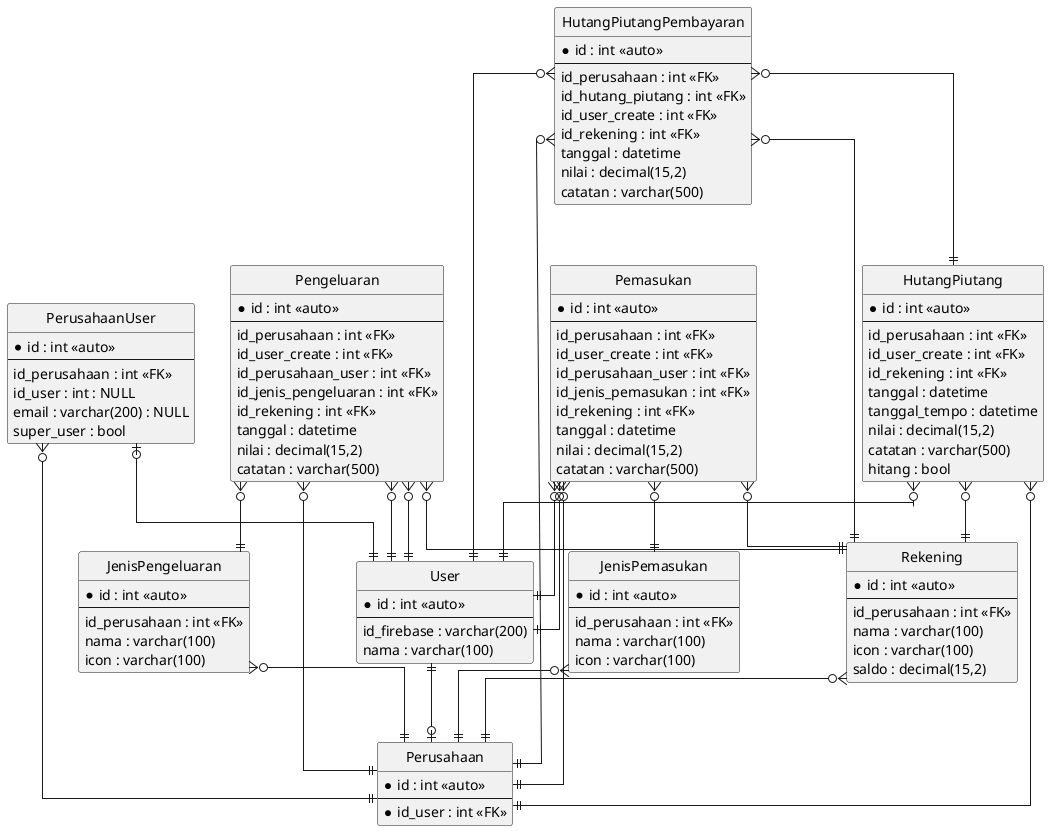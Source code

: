 @startuml sample

hide circle
skinparam linetype ortho

entity "User" as user {
    *id : int <<auto>>
    --
    id_firebase : varchar(200)
    nama : varchar(100)
}

entity "Perusahaan" as perusahaan {
    *id : int <<auto>>
    --
    *id_user : int <<FK>>
}

entity "PerusahaanUser" as perusahaanUser {
    *id : int <<auto>>
    --
    id_perusahaan : int <<FK>>
    id_user : int : NULL
    email : varchar(200) : NULL
    super_user : bool
}

entity "Rekening" as rekening {
    *id : int <<auto>>
    --
    id_perusahaan : int <<FK>>
    nama : varchar(100)
    icon : varchar(100)
    saldo : decimal(15,2)
}

entity "JenisPengeluaran" as jenisPengeluaran {
    *id : int <<auto>>
    --
    id_perusahaan : int <<FK>>
    nama : varchar(100)
    icon : varchar(100)
}

entity "JenisPemasukan" as jenisPemasukan {
    *id : int <<auto>>
    --
    id_perusahaan : int <<FK>>
    nama : varchar(100)
    icon : varchar(100)
}

entity "Pengeluaran" as pengeluaran {
    *id : int <<auto>>
    --
    id_perusahaan : int <<FK>>
    id_user_create : int <<FK>>
    id_perusahaan_user : int <<FK>>
    id_jenis_pengeluaran : int <<FK>>
    id_rekening : int <<FK>>
    tanggal : datetime
    nilai : decimal(15,2)
    catatan : varchar(500)
}

entity "Pemasukan" as pemasukan {
    *id : int <<auto>>
    --
    id_perusahaan : int <<FK>>
    id_user_create : int <<FK>>
    id_perusahaan_user : int <<FK>>
    id_jenis_pemasukan : int <<FK>>
    id_rekening : int <<FK>>
    tanggal : datetime
    nilai : decimal(15,2)
    catatan : varchar(500)
}

entity "HutangPiutang" as hutangPiutang {
    *id : int <<auto>>
    --
    id_perusahaan : int <<FK>>
    id_user_create : int <<FK>>
    id_rekening : int <<FK>>
    tanggal : datetime
    tanggal_tempo : datetime
    nilai : decimal(15,2)
    catatan : varchar(500)
    hitang : bool
}

entity "HutangPiutangPembayaran" as hutangPiutangPembayaran {
    *id : int <<auto>>
    --
    id_perusahaan : int <<FK>>
    id_hutang_piutang : int <<FK>>
    id_user_create : int <<FK>>
    id_rekening : int <<FK>>
    tanggal : datetime
    nilai : decimal(15,2)
    catatan : varchar(500)
}

user ||--o| perusahaan
perusahaanUser }o--|| perusahaan
perusahaanUser |o--|| user
rekening }o--|| perusahaan
jenisPengeluaran }o--|| perusahaan
jenisPemasukan }o--|| perusahaan
pengeluaran }o--|| perusahaan
pengeluaran }o--|| user
pengeluaran }o--|| user
pengeluaran }o--|| jenisPengeluaran
pengeluaran }o--|| rekening
pemasukan }o--|| perusahaan
pemasukan }o--|| user
pemasukan }o--|| user
pemasukan }o--|| jenisPemasukan
pemasukan }o--|| rekening
hutangPiutang }o--|| perusahaan
hutangPiutang }o--|| user
hutangPiutang }o--|| rekening
hutangPiutangPembayaran }o--|| perusahaan
hutangPiutangPembayaran }o--|| hutangPiutang
hutangPiutangPembayaran }o--|| user
hutangPiutangPembayaran }o--|| rekening

@enduml